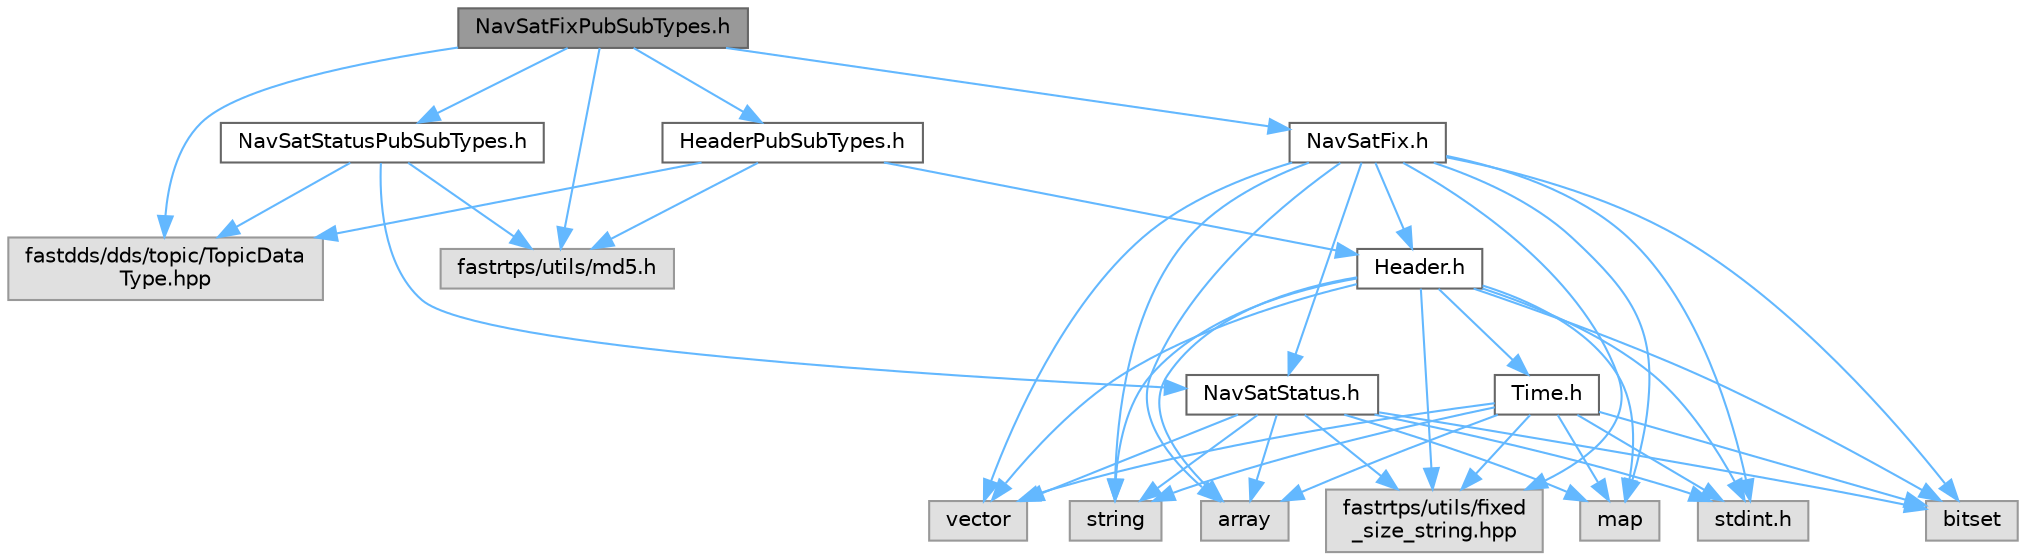 digraph "NavSatFixPubSubTypes.h"
{
 // INTERACTIVE_SVG=YES
 // LATEX_PDF_SIZE
  bgcolor="transparent";
  edge [fontname=Helvetica,fontsize=10,labelfontname=Helvetica,labelfontsize=10];
  node [fontname=Helvetica,fontsize=10,shape=box,height=0.2,width=0.4];
  Node1 [id="Node000001",label="NavSatFixPubSubTypes.h",height=0.2,width=0.4,color="gray40", fillcolor="grey60", style="filled", fontcolor="black",tooltip=" "];
  Node1 -> Node2 [id="edge1_Node000001_Node000002",color="steelblue1",style="solid",tooltip=" "];
  Node2 [id="Node000002",label="fastdds/dds/topic/TopicData\lType.hpp",height=0.2,width=0.4,color="grey60", fillcolor="#E0E0E0", style="filled",tooltip=" "];
  Node1 -> Node3 [id="edge2_Node000001_Node000003",color="steelblue1",style="solid",tooltip=" "];
  Node3 [id="Node000003",label="fastrtps/utils/md5.h",height=0.2,width=0.4,color="grey60", fillcolor="#E0E0E0", style="filled",tooltip=" "];
  Node1 -> Node4 [id="edge3_Node000001_Node000004",color="steelblue1",style="solid",tooltip=" "];
  Node4 [id="Node000004",label="NavSatFix.h",height=0.2,width=0.4,color="grey40", fillcolor="white", style="filled",URL="$dc/d04/NavSatFix_8h.html",tooltip=" "];
  Node4 -> Node5 [id="edge4_Node000004_Node000005",color="steelblue1",style="solid",tooltip=" "];
  Node5 [id="Node000005",label="Header.h",height=0.2,width=0.4,color="grey40", fillcolor="white", style="filled",URL="$d3/d6a/Header_8h.html",tooltip=" "];
  Node5 -> Node6 [id="edge5_Node000005_Node000006",color="steelblue1",style="solid",tooltip=" "];
  Node6 [id="Node000006",label="Time.h",height=0.2,width=0.4,color="grey40", fillcolor="white", style="filled",URL="$d9/d3d/ros2_2types_2Time_8h.html",tooltip=" "];
  Node6 -> Node7 [id="edge6_Node000006_Node000007",color="steelblue1",style="solid",tooltip=" "];
  Node7 [id="Node000007",label="fastrtps/utils/fixed\l_size_string.hpp",height=0.2,width=0.4,color="grey60", fillcolor="#E0E0E0", style="filled",tooltip=" "];
  Node6 -> Node8 [id="edge7_Node000006_Node000008",color="steelblue1",style="solid",tooltip=" "];
  Node8 [id="Node000008",label="stdint.h",height=0.2,width=0.4,color="grey60", fillcolor="#E0E0E0", style="filled",tooltip=" "];
  Node6 -> Node9 [id="edge8_Node000006_Node000009",color="steelblue1",style="solid",tooltip=" "];
  Node9 [id="Node000009",label="array",height=0.2,width=0.4,color="grey60", fillcolor="#E0E0E0", style="filled",tooltip=" "];
  Node6 -> Node10 [id="edge9_Node000006_Node000010",color="steelblue1",style="solid",tooltip=" "];
  Node10 [id="Node000010",label="string",height=0.2,width=0.4,color="grey60", fillcolor="#E0E0E0", style="filled",tooltip=" "];
  Node6 -> Node11 [id="edge10_Node000006_Node000011",color="steelblue1",style="solid",tooltip=" "];
  Node11 [id="Node000011",label="vector",height=0.2,width=0.4,color="grey60", fillcolor="#E0E0E0", style="filled",tooltip=" "];
  Node6 -> Node12 [id="edge11_Node000006_Node000012",color="steelblue1",style="solid",tooltip=" "];
  Node12 [id="Node000012",label="map",height=0.2,width=0.4,color="grey60", fillcolor="#E0E0E0", style="filled",tooltip=" "];
  Node6 -> Node13 [id="edge12_Node000006_Node000013",color="steelblue1",style="solid",tooltip=" "];
  Node13 [id="Node000013",label="bitset",height=0.2,width=0.4,color="grey60", fillcolor="#E0E0E0", style="filled",tooltip=" "];
  Node5 -> Node7 [id="edge13_Node000005_Node000007",color="steelblue1",style="solid",tooltip=" "];
  Node5 -> Node8 [id="edge14_Node000005_Node000008",color="steelblue1",style="solid",tooltip=" "];
  Node5 -> Node9 [id="edge15_Node000005_Node000009",color="steelblue1",style="solid",tooltip=" "];
  Node5 -> Node10 [id="edge16_Node000005_Node000010",color="steelblue1",style="solid",tooltip=" "];
  Node5 -> Node11 [id="edge17_Node000005_Node000011",color="steelblue1",style="solid",tooltip=" "];
  Node5 -> Node12 [id="edge18_Node000005_Node000012",color="steelblue1",style="solid",tooltip=" "];
  Node5 -> Node13 [id="edge19_Node000005_Node000013",color="steelblue1",style="solid",tooltip=" "];
  Node4 -> Node14 [id="edge20_Node000004_Node000014",color="steelblue1",style="solid",tooltip=" "];
  Node14 [id="Node000014",label="NavSatStatus.h",height=0.2,width=0.4,color="grey40", fillcolor="white", style="filled",URL="$db/dae/NavSatStatus_8h.html",tooltip=" "];
  Node14 -> Node7 [id="edge21_Node000014_Node000007",color="steelblue1",style="solid",tooltip=" "];
  Node14 -> Node8 [id="edge22_Node000014_Node000008",color="steelblue1",style="solid",tooltip=" "];
  Node14 -> Node9 [id="edge23_Node000014_Node000009",color="steelblue1",style="solid",tooltip=" "];
  Node14 -> Node10 [id="edge24_Node000014_Node000010",color="steelblue1",style="solid",tooltip=" "];
  Node14 -> Node11 [id="edge25_Node000014_Node000011",color="steelblue1",style="solid",tooltip=" "];
  Node14 -> Node12 [id="edge26_Node000014_Node000012",color="steelblue1",style="solid",tooltip=" "];
  Node14 -> Node13 [id="edge27_Node000014_Node000013",color="steelblue1",style="solid",tooltip=" "];
  Node4 -> Node7 [id="edge28_Node000004_Node000007",color="steelblue1",style="solid",tooltip=" "];
  Node4 -> Node8 [id="edge29_Node000004_Node000008",color="steelblue1",style="solid",tooltip=" "];
  Node4 -> Node9 [id="edge30_Node000004_Node000009",color="steelblue1",style="solid",tooltip=" "];
  Node4 -> Node10 [id="edge31_Node000004_Node000010",color="steelblue1",style="solid",tooltip=" "];
  Node4 -> Node11 [id="edge32_Node000004_Node000011",color="steelblue1",style="solid",tooltip=" "];
  Node4 -> Node12 [id="edge33_Node000004_Node000012",color="steelblue1",style="solid",tooltip=" "];
  Node4 -> Node13 [id="edge34_Node000004_Node000013",color="steelblue1",style="solid",tooltip=" "];
  Node1 -> Node15 [id="edge35_Node000001_Node000015",color="steelblue1",style="solid",tooltip=" "];
  Node15 [id="Node000015",label="HeaderPubSubTypes.h",height=0.2,width=0.4,color="grey40", fillcolor="white", style="filled",URL="$d0/dda/HeaderPubSubTypes_8h.html",tooltip=" "];
  Node15 -> Node2 [id="edge36_Node000015_Node000002",color="steelblue1",style="solid",tooltip=" "];
  Node15 -> Node3 [id="edge37_Node000015_Node000003",color="steelblue1",style="solid",tooltip=" "];
  Node15 -> Node5 [id="edge38_Node000015_Node000005",color="steelblue1",style="solid",tooltip=" "];
  Node1 -> Node16 [id="edge39_Node000001_Node000016",color="steelblue1",style="solid",tooltip=" "];
  Node16 [id="Node000016",label="NavSatStatusPubSubTypes.h",height=0.2,width=0.4,color="grey40", fillcolor="white", style="filled",URL="$d9/d1b/NavSatStatusPubSubTypes_8h.html",tooltip=" "];
  Node16 -> Node2 [id="edge40_Node000016_Node000002",color="steelblue1",style="solid",tooltip=" "];
  Node16 -> Node3 [id="edge41_Node000016_Node000003",color="steelblue1",style="solid",tooltip=" "];
  Node16 -> Node14 [id="edge42_Node000016_Node000014",color="steelblue1",style="solid",tooltip=" "];
}
